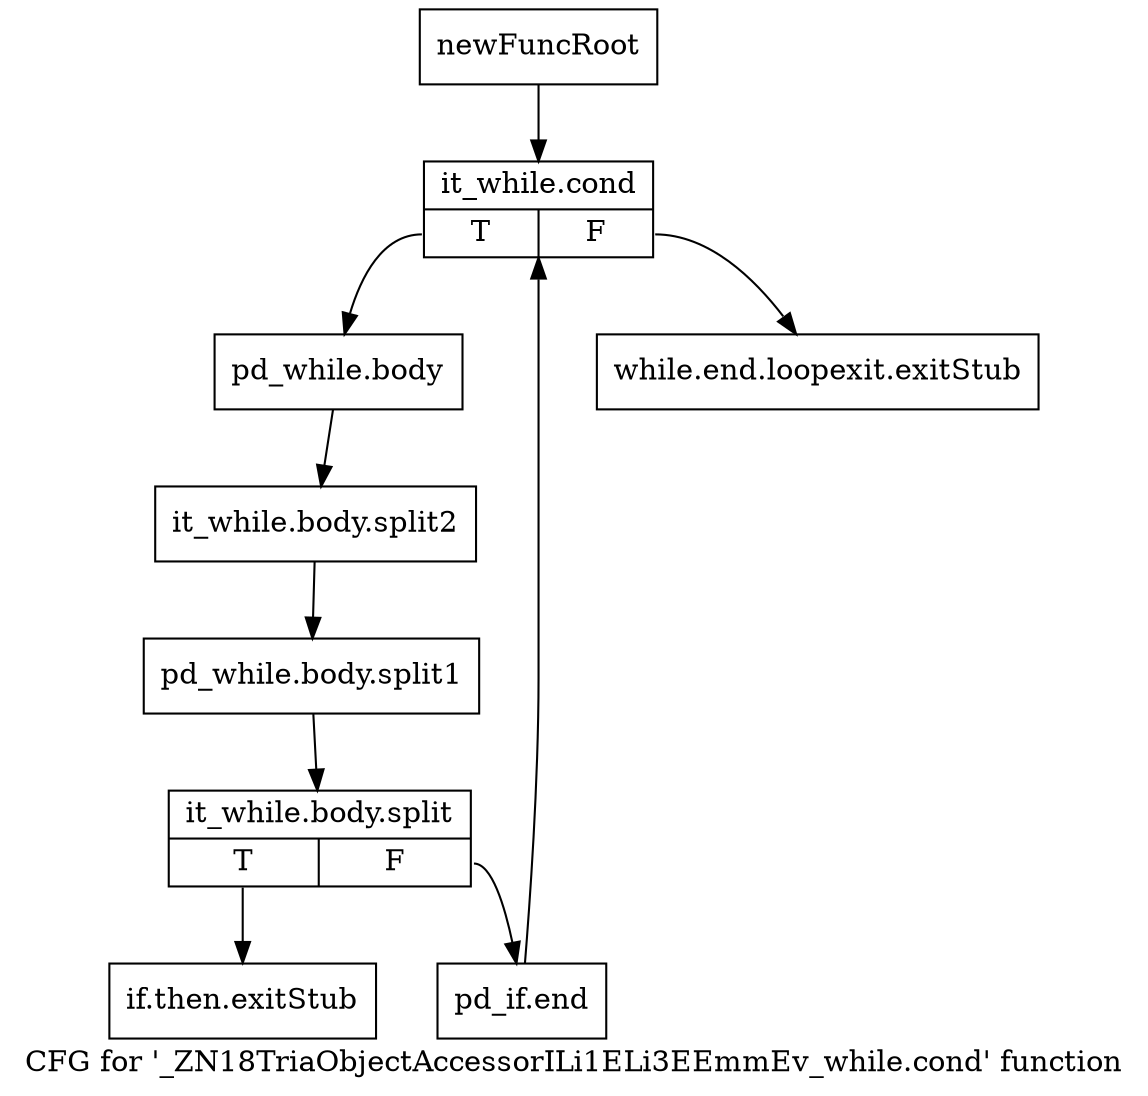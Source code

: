 digraph "CFG for '_ZN18TriaObjectAccessorILi1ELi3EEmmEv_while.cond' function" {
	label="CFG for '_ZN18TriaObjectAccessorILi1ELi3EEmmEv_while.cond' function";

	Node0x8eaf410 [shape=record,label="{newFuncRoot}"];
	Node0x8eaf410 -> Node0x8eaf500;
	Node0x8eaf460 [shape=record,label="{while.end.loopexit.exitStub}"];
	Node0x8eaf4b0 [shape=record,label="{if.then.exitStub}"];
	Node0x8eaf500 [shape=record,label="{it_while.cond|{<s0>T|<s1>F}}"];
	Node0x8eaf500:s0 -> Node0x8eaf550;
	Node0x8eaf500:s1 -> Node0x8eaf460;
	Node0x8eaf550 [shape=record,label="{pd_while.body}"];
	Node0x8eaf550 -> Node0xc531040;
	Node0xc531040 [shape=record,label="{it_while.body.split2}"];
	Node0xc531040 -> Node0xc536e50;
	Node0xc536e50 [shape=record,label="{pd_while.body.split1}"];
	Node0xc536e50 -> Node0xc537030;
	Node0xc537030 [shape=record,label="{it_while.body.split|{<s0>T|<s1>F}}"];
	Node0xc537030:s0 -> Node0x8eaf4b0;
	Node0xc537030:s1 -> Node0x8eaf5a0;
	Node0x8eaf5a0 [shape=record,label="{pd_if.end}"];
	Node0x8eaf5a0 -> Node0x8eaf500;
}
